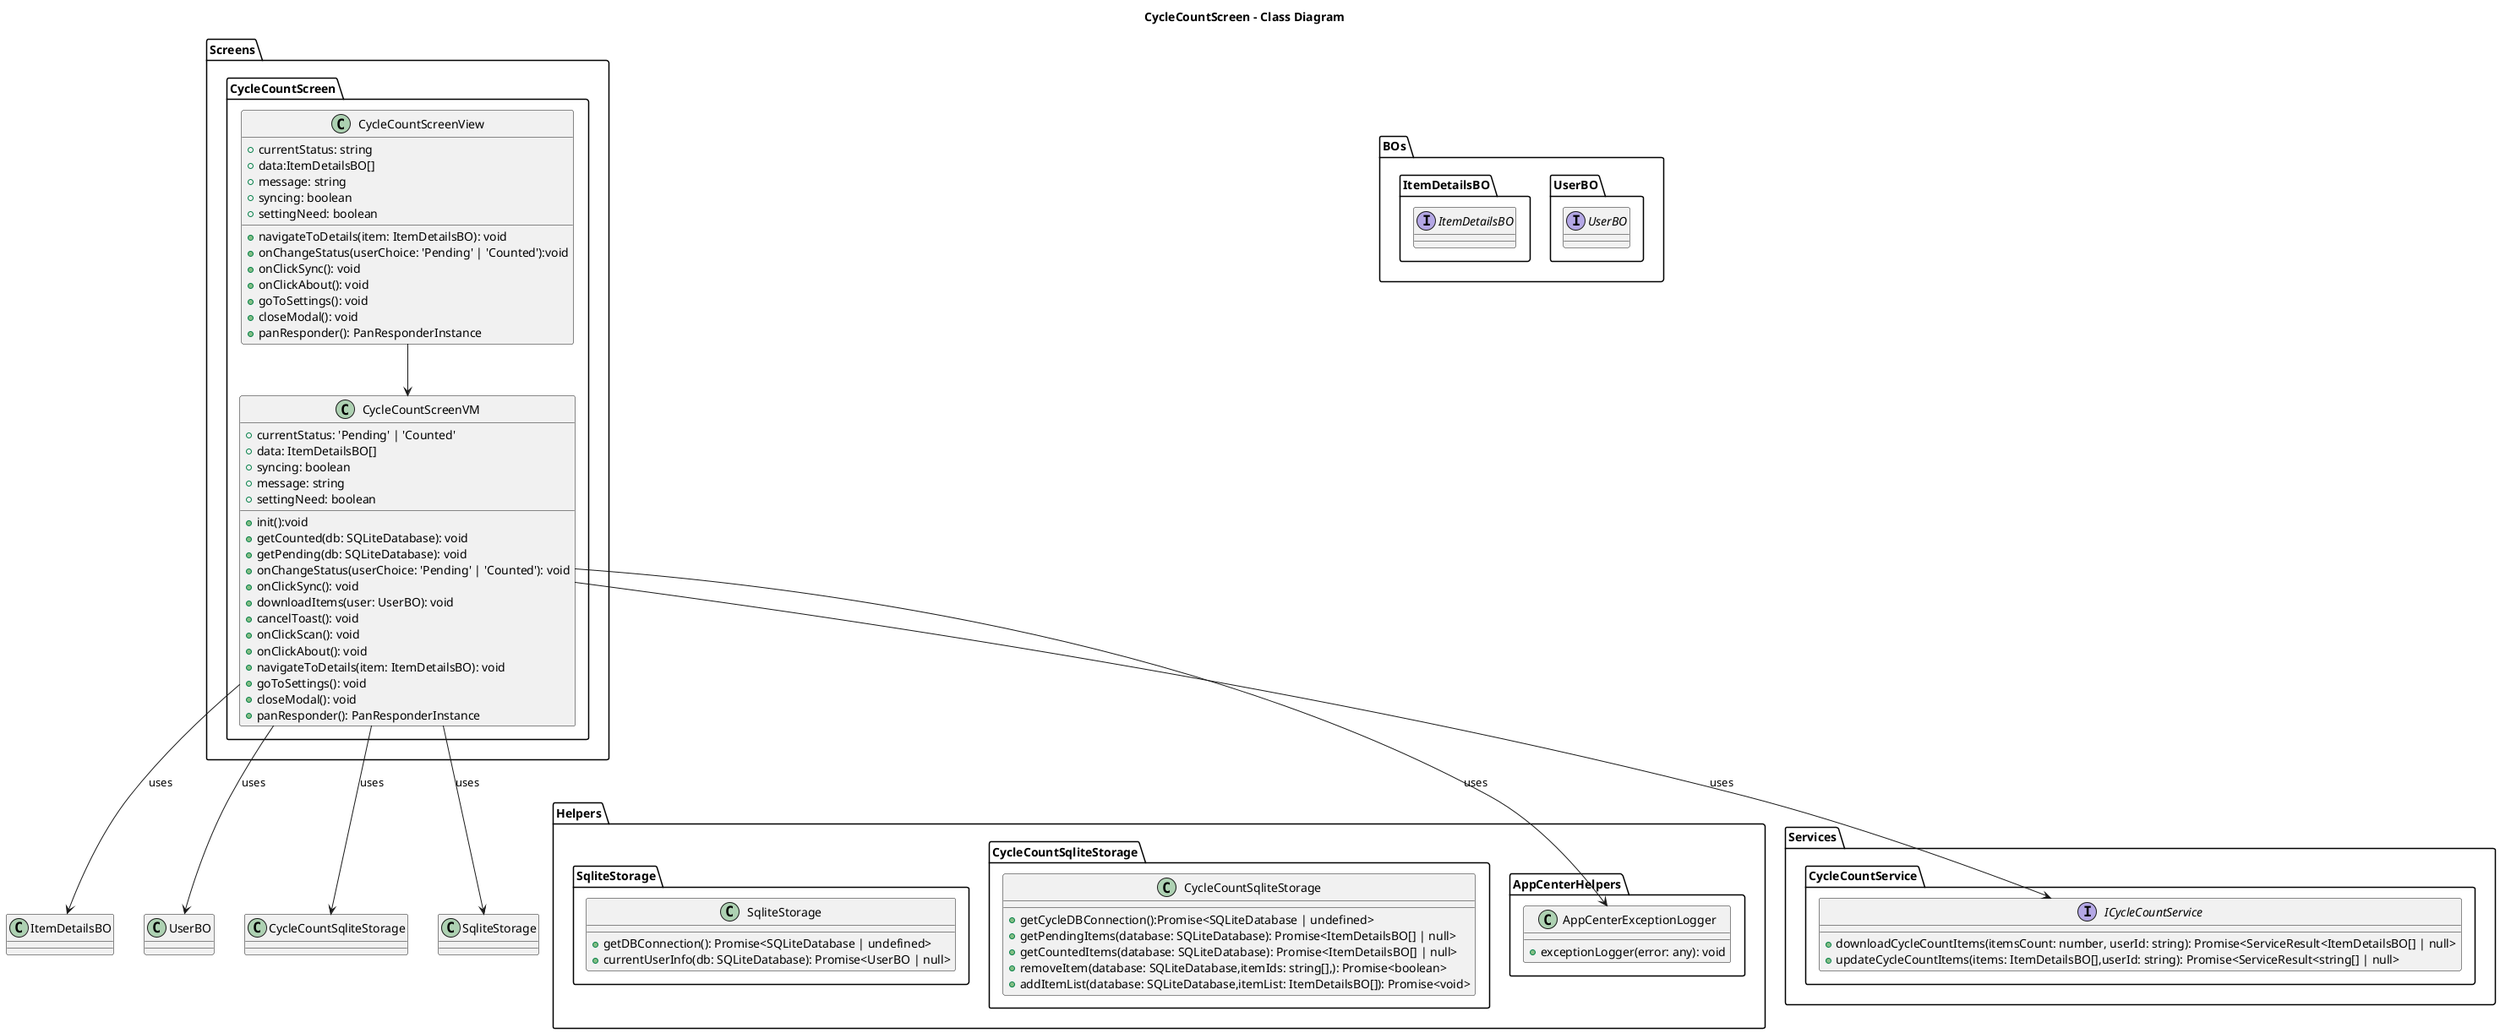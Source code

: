 @startuml CycleCountScreen - Class
title CycleCountScreen - Class Diagram
package Screens {
    package CycleCountScreen{
        class CycleCountScreenView{

            + currentStatus: string
            + data:ItemDetailsBO[]
            + message: string
            + syncing: boolean
            + settingNeed: boolean
            + navigateToDetails(item: ItemDetailsBO): void
            + onChangeStatus(userChoice: 'Pending' | 'Counted'):void
            + onClickSync(): void
            + onClickAbout(): void
            + goToSettings(): void
            + closeModal(): void
            + panResponder(): PanResponderInstance

        }

        class CycleCountScreenVM {
                + currentStatus: 'Pending' | 'Counted'
                + data: ItemDetailsBO[]
                + syncing: boolean
                + message: string
                + settingNeed: boolean
                + init():void
                + getCounted(db: SQLiteDatabase): void
                + getPending(db: SQLiteDatabase): void
                + onChangeStatus(userChoice: 'Pending' | 'Counted'): void
                + onClickSync(): void
                + downloadItems(user: UserBO): void
                + cancelToast(): void
                + onClickScan(): void
                + onClickAbout(): void
                + navigateToDetails(item: ItemDetailsBO): void
                + goToSettings(): void
                + closeModal(): void
                + panResponder(): PanResponderInstance
        }
    }
}


package Helpers{
    
    package AppCenterHelpers{
        class AppCenterExceptionLogger{
            + exceptionLogger(error: any): void
        }
    }

    package CycleCountSqliteStorage{

        class CycleCountSqliteStorage{
                    
                + getCycleDBConnection():Promise<SQLiteDatabase | undefined>
                + getPendingItems(database: SQLiteDatabase): Promise<ItemDetailsBO[] | null>
                + getCountedItems(database: SQLiteDatabase): Promise<ItemDetailsBO[] | null>
                + removeItem(database: SQLiteDatabase,itemIds: string[],): Promise<boolean>
                + addItemList(database: SQLiteDatabase,itemList: ItemDetailsBO[]): Promise<void>
        }
         
         
    }
    
    package SqliteStorage{
        class SqliteStorage{

            + getDBConnection(): Promise<SQLiteDatabase | undefined>
            + currentUserInfo(db: SQLiteDatabase): Promise<UserBO | null>

        }
        
    }

}

package BOs{
    package UserBO{
        interface UserBO
    }

    package ItemDetailsBO{
        interface ItemDetailsBO

    }

}

package Services{
    package CycleCountService{
        interface ICycleCountService{

             +downloadCycleCountItems(itemsCount: number, userId: string): Promise<ServiceResult<ItemDetailsBO[] | null>
             +updateCycleCountItems(items: ItemDetailsBO[],userId: string): Promise<ServiceResult<string[] | null>
        
        }
    }
}

CycleCountScreenView--> CycleCountScreenVM
CycleCountScreenVM --> ItemDetailsBO: uses
CycleCountScreenVM --> UserBO: uses
CycleCountScreenVM --> CycleCountSqliteStorage: uses
CycleCountScreenVM --> SqliteStorage: uses
CycleCountScreenVM --> ICycleCountService: uses
CycleCountScreenVM --> AppCenterExceptionLogger: uses

@enduml
